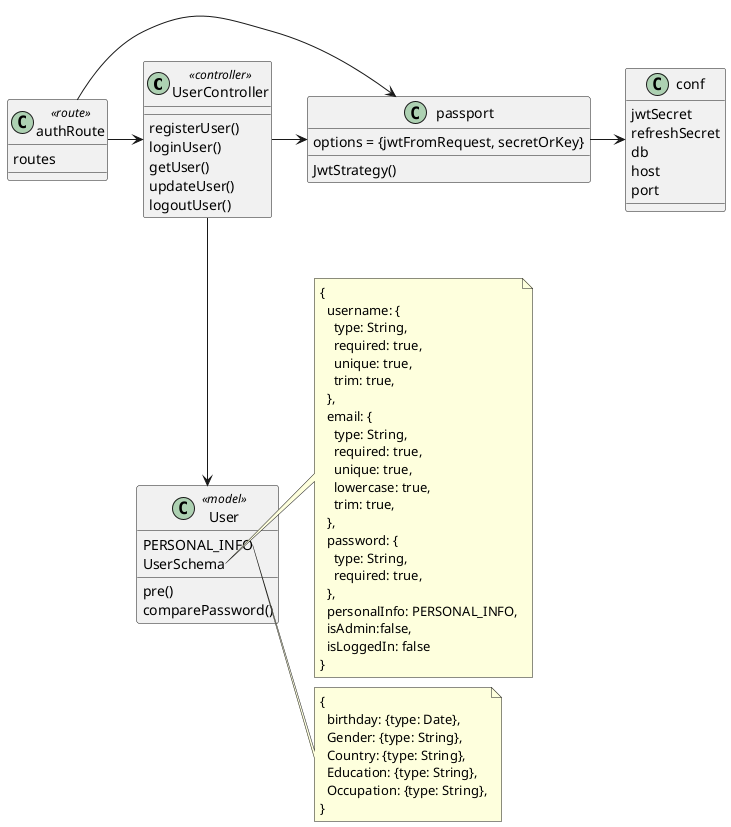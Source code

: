 @startuml

  class UserController <<controller>> {
    registerUser()
    loginUser()
    getUser()
    updateUser()
    logoutUser()
  }

  class passport {
    options = {jwtFromRequest, secretOrKey}

    JwtStrategy()
  }

  class conf{
    jwtSecret
    refreshSecret
    db
    host
    port
  }

  class User <<model>> {
    PERSONAL_INFO
    UserSchema

    pre()
    comparePassword()
  }
  class authRoute <<route>> {
    routes
  }

  authRoute -> UserController
  authRoute -> passport
  UserController -> passport
  UserController --> User
  passport -> conf
  authRoute -[hidden]> conf

    note right of User::UserSchema
         {
           username: {
             type: String,
             required: true,
             unique: true,
             trim: true,
           },
           email: {
             type: String,
             required: true,
             unique: true,
             lowercase: true,
             trim: true,
           },
           password: {
             type: String,
             required: true,
           },
           personalInfo: PERSONAL_INFO,
           isAdmin:false,
           isLoggedIn: false
         }
      end note

    note right of User::PERSONAL_INFO
       {
         birthday: {type: Date},
         Gender: {type: String},
         Country: {type: String},
         Education: {type: String},
         Occupation: {type: String},
       }
    end note


@enduml
